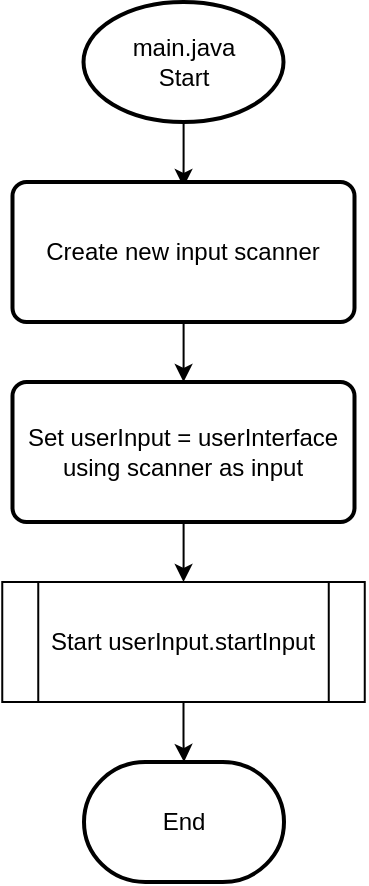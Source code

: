 <mxfile version="22.1.5" type="device">
  <diagram id="C5RBs43oDa-KdzZeNtuy" name="Page-1">
    <mxGraphModel dx="1046" dy="671" grid="1" gridSize="10" guides="1" tooltips="1" connect="1" arrows="1" fold="1" page="1" pageScale="1" pageWidth="827" pageHeight="1169" math="0" shadow="0">
      <root>
        <mxCell id="WIyWlLk6GJQsqaUBKTNV-0" />
        <mxCell id="WIyWlLk6GJQsqaUBKTNV-1" parent="WIyWlLk6GJQsqaUBKTNV-0" />
        <mxCell id="_dDXrvmrKJK-yegpXpzj-1" value="" style="edgeStyle=orthogonalEdgeStyle;rounded=0;orthogonalLoop=1;jettySize=auto;html=1;entryX=0.5;entryY=0;entryDx=0;entryDy=0;" parent="WIyWlLk6GJQsqaUBKTNV-1" source="_dDXrvmrKJK-yegpXpzj-0" edge="1">
          <mxGeometry relative="1" as="geometry">
            <mxPoint x="148.755" y="122.5" as="targetPoint" />
          </mxGeometry>
        </mxCell>
        <mxCell id="_dDXrvmrKJK-yegpXpzj-0" value="main.java&lt;br&gt;Start" style="strokeWidth=2;html=1;shape=mxgraph.flowchart.start_1;whiteSpace=wrap;" parent="WIyWlLk6GJQsqaUBKTNV-1" vertex="1">
          <mxGeometry x="98.75" y="30" width="100" height="60" as="geometry" />
        </mxCell>
        <mxCell id="sEX8RyRIROnFJVHIT70V-2" value="" style="edgeStyle=orthogonalEdgeStyle;rounded=0;orthogonalLoop=1;jettySize=auto;html=1;" edge="1" parent="WIyWlLk6GJQsqaUBKTNV-1" source="sEX8RyRIROnFJVHIT70V-0">
          <mxGeometry relative="1" as="geometry">
            <mxPoint x="148.769" y="220" as="targetPoint" />
          </mxGeometry>
        </mxCell>
        <mxCell id="sEX8RyRIROnFJVHIT70V-0" value="Create new input scanner" style="rounded=1;whiteSpace=wrap;html=1;absoluteArcSize=1;arcSize=14;strokeWidth=2;" vertex="1" parent="WIyWlLk6GJQsqaUBKTNV-1">
          <mxGeometry x="63.25" y="120" width="171" height="70" as="geometry" />
        </mxCell>
        <mxCell id="sEX8RyRIROnFJVHIT70V-5" value="" style="edgeStyle=orthogonalEdgeStyle;rounded=0;orthogonalLoop=1;jettySize=auto;html=1;" edge="1" parent="WIyWlLk6GJQsqaUBKTNV-1" source="sEX8RyRIROnFJVHIT70V-3" target="sEX8RyRIROnFJVHIT70V-4">
          <mxGeometry relative="1" as="geometry" />
        </mxCell>
        <mxCell id="sEX8RyRIROnFJVHIT70V-3" value="Set userInput = userInterface using scanner as input" style="rounded=1;whiteSpace=wrap;html=1;absoluteArcSize=1;arcSize=14;strokeWidth=2;" vertex="1" parent="WIyWlLk6GJQsqaUBKTNV-1">
          <mxGeometry x="63.25" y="220" width="171" height="70" as="geometry" />
        </mxCell>
        <mxCell id="sEX8RyRIROnFJVHIT70V-9" value="" style="edgeStyle=orthogonalEdgeStyle;rounded=0;orthogonalLoop=1;jettySize=auto;html=1;" edge="1" parent="WIyWlLk6GJQsqaUBKTNV-1" source="sEX8RyRIROnFJVHIT70V-4" target="sEX8RyRIROnFJVHIT70V-8">
          <mxGeometry relative="1" as="geometry" />
        </mxCell>
        <mxCell id="sEX8RyRIROnFJVHIT70V-4" value="Start userInput.startInput" style="shape=process;whiteSpace=wrap;html=1;backgroundOutline=1;" vertex="1" parent="WIyWlLk6GJQsqaUBKTNV-1">
          <mxGeometry x="58.13" y="320" width="181.25" height="60" as="geometry" />
        </mxCell>
        <mxCell id="sEX8RyRIROnFJVHIT70V-8" value="End" style="strokeWidth=2;html=1;shape=mxgraph.flowchart.terminator;whiteSpace=wrap;" vertex="1" parent="WIyWlLk6GJQsqaUBKTNV-1">
          <mxGeometry x="99" y="410" width="100" height="60" as="geometry" />
        </mxCell>
      </root>
    </mxGraphModel>
  </diagram>
</mxfile>
